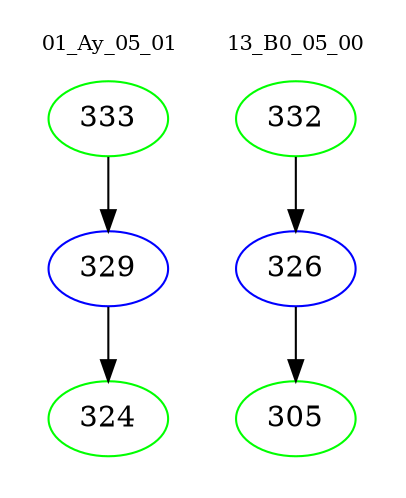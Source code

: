 digraph{
subgraph cluster_0 {
color = white
label = "01_Ay_05_01";
fontsize=10;
T0_333 [label="333", color="green"]
T0_333 -> T0_329 [color="black"]
T0_329 [label="329", color="blue"]
T0_329 -> T0_324 [color="black"]
T0_324 [label="324", color="green"]
}
subgraph cluster_1 {
color = white
label = "13_B0_05_00";
fontsize=10;
T1_332 [label="332", color="green"]
T1_332 -> T1_326 [color="black"]
T1_326 [label="326", color="blue"]
T1_326 -> T1_305 [color="black"]
T1_305 [label="305", color="green"]
}
}
